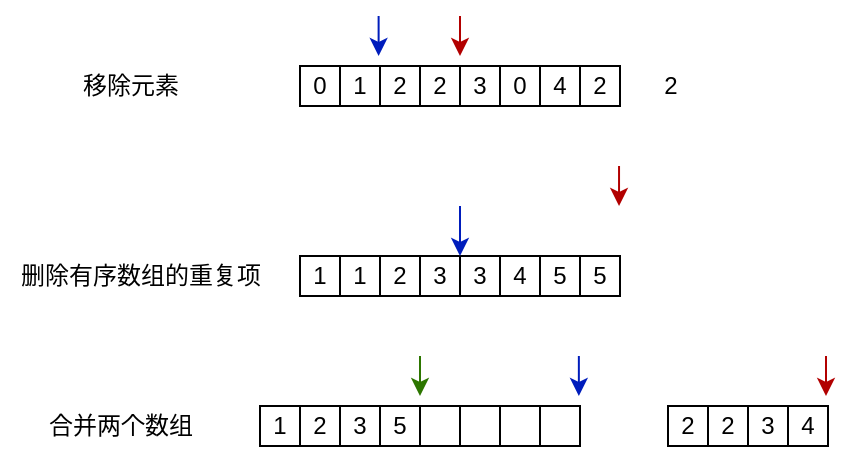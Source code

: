 <mxfile version="20.8.16" type="device"><diagram name="第 1 页" id="dzw0NUTW4rxIITbYRtCW"><mxGraphModel dx="808" dy="481" grid="1" gridSize="10" guides="1" tooltips="1" connect="1" arrows="1" fold="1" page="1" pageScale="1" pageWidth="827" pageHeight="1169" math="0" shadow="0"><root><mxCell id="0"/><mxCell id="1" parent="0"/><mxCell id="8GK3iXOi5GbR0lKzEKi9-23" value="0" style="rounded=0;whiteSpace=wrap;html=1;strokeWidth=1;imageWidth=10;imageHeight=10;arcSize=12;" parent="1" vertex="1"><mxGeometry x="150" y="170" width="20" height="20" as="geometry"/></mxCell><mxCell id="8GK3iXOi5GbR0lKzEKi9-24" value="1" style="rounded=0;whiteSpace=wrap;html=1;strokeWidth=1;imageWidth=10;imageHeight=10;arcSize=12;" parent="1" vertex="1"><mxGeometry x="170" y="170" width="20" height="20" as="geometry"/></mxCell><mxCell id="8GK3iXOi5GbR0lKzEKi9-25" value="2" style="rounded=0;whiteSpace=wrap;html=1;strokeWidth=1;imageWidth=10;imageHeight=10;arcSize=12;" parent="1" vertex="1"><mxGeometry x="190" y="170" width="20" height="20" as="geometry"/></mxCell><mxCell id="8GK3iXOi5GbR0lKzEKi9-26" value="2" style="rounded=0;whiteSpace=wrap;html=1;strokeWidth=1;imageWidth=10;imageHeight=10;arcSize=12;" parent="1" vertex="1"><mxGeometry x="210" y="170" width="20" height="20" as="geometry"/></mxCell><mxCell id="8GK3iXOi5GbR0lKzEKi9-27" value="3" style="rounded=0;whiteSpace=wrap;html=1;strokeWidth=1;imageWidth=10;imageHeight=10;arcSize=12;" parent="1" vertex="1"><mxGeometry x="230" y="170" width="20" height="20" as="geometry"/></mxCell><mxCell id="8GK3iXOi5GbR0lKzEKi9-28" value="0" style="rounded=0;whiteSpace=wrap;html=1;strokeWidth=1;imageWidth=10;imageHeight=10;arcSize=12;" parent="1" vertex="1"><mxGeometry x="250" y="170" width="20" height="20" as="geometry"/></mxCell><mxCell id="8GK3iXOi5GbR0lKzEKi9-29" value="4" style="rounded=0;whiteSpace=wrap;html=1;strokeWidth=1;imageWidth=10;imageHeight=10;arcSize=12;" parent="1" vertex="1"><mxGeometry x="270" y="170" width="20" height="20" as="geometry"/></mxCell><mxCell id="8GK3iXOi5GbR0lKzEKi9-30" value="2" style="rounded=0;whiteSpace=wrap;html=1;strokeWidth=1;imageWidth=10;imageHeight=10;arcSize=12;" parent="1" vertex="1"><mxGeometry x="290" y="170" width="20" height="20" as="geometry"/></mxCell><mxCell id="8GK3iXOi5GbR0lKzEKi9-32" value="" style="endArrow=classic;html=1;rounded=0;fillColor=#0050ef;strokeColor=#001DBC;" parent="1" edge="1"><mxGeometry width="50" height="50" relative="1" as="geometry"><mxPoint x="189.31" y="145" as="sourcePoint"/><mxPoint x="189.31" y="165" as="targetPoint"/><Array as="points"><mxPoint x="189.31" y="160"/></Array></mxGeometry></mxCell><mxCell id="8GK3iXOi5GbR0lKzEKi9-33" value="" style="endArrow=classic;html=1;rounded=0;fillColor=#e51400;strokeColor=#B20000;" parent="1" edge="1"><mxGeometry width="50" height="50" relative="1" as="geometry"><mxPoint x="230.0" y="145" as="sourcePoint"/><mxPoint x="230.0" y="165" as="targetPoint"/><Array as="points"><mxPoint x="230.0" y="155"/></Array></mxGeometry></mxCell><mxCell id="8GK3iXOi5GbR0lKzEKi9-34" value="2" style="text;html=1;align=center;verticalAlign=middle;resizable=0;points=[];autosize=1;strokeColor=none;fillColor=none;" parent="1" vertex="1"><mxGeometry x="320" y="165" width="30" height="30" as="geometry"/></mxCell><mxCell id="00Rjo6948Qxh3YWREHOq-1" value="移除元素" style="text;html=1;align=center;verticalAlign=middle;resizable=0;points=[];autosize=1;strokeColor=none;fillColor=none;" parent="1" vertex="1"><mxGeometry x="30" y="165" width="70" height="30" as="geometry"/></mxCell><mxCell id="00Rjo6948Qxh3YWREHOq-2" value="删除有序数组的重复项" style="text;html=1;align=center;verticalAlign=middle;resizable=0;points=[];autosize=1;strokeColor=none;fillColor=none;" parent="1" vertex="1"><mxGeometry y="260" width="140" height="30" as="geometry"/></mxCell><mxCell id="00Rjo6948Qxh3YWREHOq-11" value="1" style="rounded=0;whiteSpace=wrap;html=1;strokeWidth=1;imageWidth=10;imageHeight=10;arcSize=12;" parent="1" vertex="1"><mxGeometry x="150" y="265" width="20" height="20" as="geometry"/></mxCell><mxCell id="00Rjo6948Qxh3YWREHOq-12" value="1" style="rounded=0;whiteSpace=wrap;html=1;strokeWidth=1;imageWidth=10;imageHeight=10;arcSize=12;" parent="1" vertex="1"><mxGeometry x="170" y="265" width="20" height="20" as="geometry"/></mxCell><mxCell id="00Rjo6948Qxh3YWREHOq-13" value="2" style="rounded=0;whiteSpace=wrap;html=1;strokeWidth=1;imageWidth=10;imageHeight=10;arcSize=12;" parent="1" vertex="1"><mxGeometry x="190" y="265" width="20" height="20" as="geometry"/></mxCell><mxCell id="00Rjo6948Qxh3YWREHOq-14" value="3" style="rounded=0;whiteSpace=wrap;html=1;strokeWidth=1;imageWidth=10;imageHeight=10;arcSize=12;" parent="1" vertex="1"><mxGeometry x="210" y="265" width="20" height="20" as="geometry"/></mxCell><mxCell id="00Rjo6948Qxh3YWREHOq-15" value="3" style="rounded=0;whiteSpace=wrap;html=1;strokeWidth=1;imageWidth=10;imageHeight=10;arcSize=12;" parent="1" vertex="1"><mxGeometry x="230" y="265" width="20" height="20" as="geometry"/></mxCell><mxCell id="00Rjo6948Qxh3YWREHOq-16" value="4" style="rounded=0;whiteSpace=wrap;html=1;strokeWidth=1;imageWidth=10;imageHeight=10;arcSize=12;" parent="1" vertex="1"><mxGeometry x="250" y="265" width="20" height="20" as="geometry"/></mxCell><mxCell id="00Rjo6948Qxh3YWREHOq-17" value="5" style="rounded=0;whiteSpace=wrap;html=1;strokeWidth=1;imageWidth=10;imageHeight=10;arcSize=12;" parent="1" vertex="1"><mxGeometry x="270" y="265" width="20" height="20" as="geometry"/></mxCell><mxCell id="00Rjo6948Qxh3YWREHOq-18" value="5" style="rounded=0;whiteSpace=wrap;html=1;strokeWidth=1;imageWidth=10;imageHeight=10;arcSize=12;" parent="1" vertex="1"><mxGeometry x="290" y="265" width="20" height="20" as="geometry"/></mxCell><mxCell id="00Rjo6948Qxh3YWREHOq-27" value="" style="endArrow=classic;html=1;rounded=0;fillColor=#0050ef;strokeColor=#001DBC;" parent="1" edge="1"><mxGeometry width="50" height="50" relative="1" as="geometry"><mxPoint x="230" y="240" as="sourcePoint"/><mxPoint x="230" y="265" as="targetPoint"/><Array as="points"/></mxGeometry></mxCell><mxCell id="00Rjo6948Qxh3YWREHOq-28" value="" style="endArrow=classic;html=1;rounded=0;fillColor=#e51400;strokeColor=#B20000;" parent="1" edge="1"><mxGeometry width="50" height="50" relative="1" as="geometry"><mxPoint x="309.52" y="220" as="sourcePoint"/><mxPoint x="309.52" y="240" as="targetPoint"/><Array as="points"><mxPoint x="309.52" y="230"/></Array></mxGeometry></mxCell><mxCell id="2YFyKAu-W5TW_wQ22exf-1" value="合并两个数组" style="text;html=1;align=center;verticalAlign=middle;resizable=0;points=[];autosize=1;strokeColor=none;fillColor=none;" parent="1" vertex="1"><mxGeometry x="10" y="335" width="100" height="30" as="geometry"/></mxCell><mxCell id="2YFyKAu-W5TW_wQ22exf-2" value="1" style="rounded=0;whiteSpace=wrap;html=1;strokeWidth=1;imageWidth=10;imageHeight=10;arcSize=12;" parent="1" vertex="1"><mxGeometry x="130" y="340" width="20" height="20" as="geometry"/></mxCell><mxCell id="2YFyKAu-W5TW_wQ22exf-3" value="2" style="rounded=0;whiteSpace=wrap;html=1;strokeWidth=1;imageWidth=10;imageHeight=10;arcSize=12;" parent="1" vertex="1"><mxGeometry x="150" y="340" width="20" height="20" as="geometry"/></mxCell><mxCell id="2YFyKAu-W5TW_wQ22exf-4" value="3" style="rounded=0;whiteSpace=wrap;html=1;strokeWidth=1;imageWidth=10;imageHeight=10;arcSize=12;" parent="1" vertex="1"><mxGeometry x="170" y="340" width="20" height="20" as="geometry"/></mxCell><mxCell id="2YFyKAu-W5TW_wQ22exf-5" value="5" style="rounded=0;whiteSpace=wrap;html=1;strokeWidth=1;imageWidth=10;imageHeight=10;arcSize=12;" parent="1" vertex="1"><mxGeometry x="190" y="340" width="20" height="20" as="geometry"/></mxCell><mxCell id="2YFyKAu-W5TW_wQ22exf-6" value="" style="rounded=0;whiteSpace=wrap;html=1;strokeWidth=1;imageWidth=10;imageHeight=10;arcSize=12;" parent="1" vertex="1"><mxGeometry x="210" y="340" width="20" height="20" as="geometry"/></mxCell><mxCell id="2YFyKAu-W5TW_wQ22exf-7" value="" style="rounded=0;whiteSpace=wrap;html=1;strokeWidth=1;imageWidth=10;imageHeight=10;arcSize=12;" parent="1" vertex="1"><mxGeometry x="230" y="340" width="20" height="20" as="geometry"/></mxCell><mxCell id="2YFyKAu-W5TW_wQ22exf-8" value="" style="rounded=0;whiteSpace=wrap;html=1;strokeWidth=1;imageWidth=10;imageHeight=10;arcSize=12;" parent="1" vertex="1"><mxGeometry x="250" y="340" width="20" height="20" as="geometry"/></mxCell><mxCell id="2YFyKAu-W5TW_wQ22exf-9" value="" style="rounded=0;whiteSpace=wrap;html=1;strokeWidth=1;imageWidth=10;imageHeight=10;arcSize=12;" parent="1" vertex="1"><mxGeometry x="270" y="340" width="20" height="20" as="geometry"/></mxCell><mxCell id="2YFyKAu-W5TW_wQ22exf-10" value="2" style="rounded=0;whiteSpace=wrap;html=1;strokeWidth=1;imageWidth=10;imageHeight=10;arcSize=12;" parent="1" vertex="1"><mxGeometry x="334" y="340" width="20" height="20" as="geometry"/></mxCell><mxCell id="2YFyKAu-W5TW_wQ22exf-11" value="2" style="rounded=0;whiteSpace=wrap;html=1;strokeWidth=1;imageWidth=10;imageHeight=10;arcSize=12;" parent="1" vertex="1"><mxGeometry x="354" y="340" width="20" height="20" as="geometry"/></mxCell><mxCell id="2YFyKAu-W5TW_wQ22exf-12" value="3" style="rounded=0;whiteSpace=wrap;html=1;strokeWidth=1;imageWidth=10;imageHeight=10;arcSize=12;" parent="1" vertex="1"><mxGeometry x="374" y="340" width="20" height="20" as="geometry"/></mxCell><mxCell id="2YFyKAu-W5TW_wQ22exf-13" value="4" style="rounded=0;whiteSpace=wrap;html=1;strokeWidth=1;imageWidth=10;imageHeight=10;arcSize=12;" parent="1" vertex="1"><mxGeometry x="394" y="340" width="20" height="20" as="geometry"/></mxCell><mxCell id="2YFyKAu-W5TW_wQ22exf-14" value="" style="endArrow=classic;html=1;rounded=0;fillColor=#0050ef;strokeColor=#001DBC;" parent="1" edge="1"><mxGeometry width="50" height="50" relative="1" as="geometry"><mxPoint x="289.43" y="315" as="sourcePoint"/><mxPoint x="289.43" y="335" as="targetPoint"/><Array as="points"/></mxGeometry></mxCell><mxCell id="2YFyKAu-W5TW_wQ22exf-15" value="" style="endArrow=classic;html=1;rounded=0;fillColor=#e51400;strokeColor=#B20000;" parent="1" edge="1"><mxGeometry width="50" height="50" relative="1" as="geometry"><mxPoint x="413.0" y="315" as="sourcePoint"/><mxPoint x="413.0" y="335" as="targetPoint"/><Array as="points"><mxPoint x="413" y="325"/></Array></mxGeometry></mxCell><mxCell id="2YFyKAu-W5TW_wQ22exf-16" value="" style="endArrow=classic;html=1;rounded=0;fillColor=#60a917;strokeColor=#2D7600;" parent="1" edge="1"><mxGeometry width="50" height="50" relative="1" as="geometry"><mxPoint x="210.0" y="315" as="sourcePoint"/><mxPoint x="210.0" y="335" as="targetPoint"/><Array as="points"/></mxGeometry></mxCell></root></mxGraphModel></diagram></mxfile>